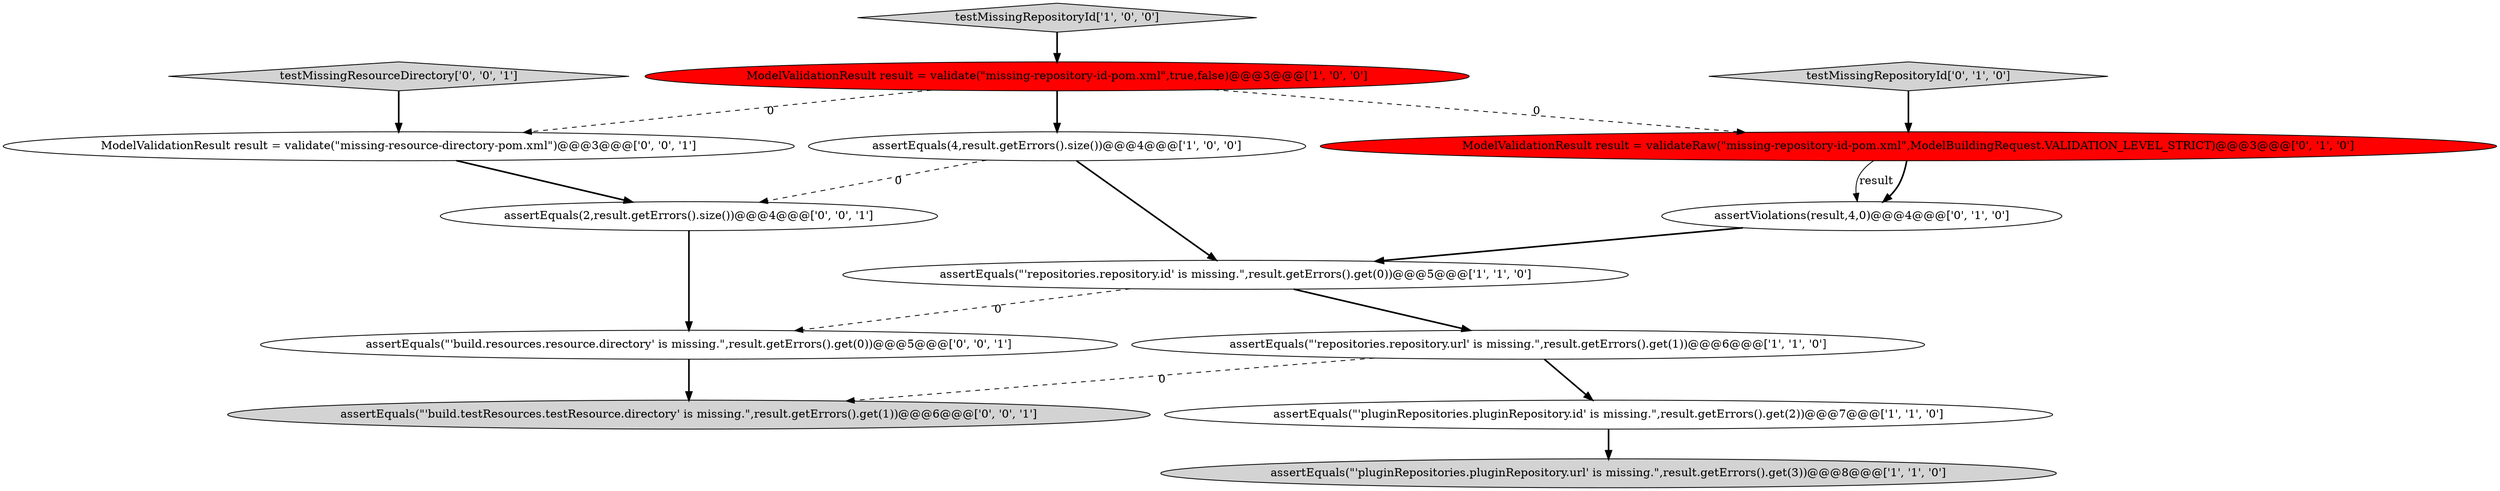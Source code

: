 digraph {
1 [style = filled, label = "assertEquals(\"'repositories.repository.id' is missing.\",result.getErrors().get(0))@@@5@@@['1', '1', '0']", fillcolor = white, shape = ellipse image = "AAA0AAABBB1BBB"];
10 [style = filled, label = "ModelValidationResult result = validate(\"missing-resource-directory-pom.xml\")@@@3@@@['0', '0', '1']", fillcolor = white, shape = ellipse image = "AAA0AAABBB3BBB"];
11 [style = filled, label = "assertEquals(\"'build.testResources.testResource.directory' is missing.\",result.getErrors().get(1))@@@6@@@['0', '0', '1']", fillcolor = lightgray, shape = ellipse image = "AAA0AAABBB3BBB"];
13 [style = filled, label = "testMissingResourceDirectory['0', '0', '1']", fillcolor = lightgray, shape = diamond image = "AAA0AAABBB3BBB"];
2 [style = filled, label = "ModelValidationResult result = validate(\"missing-repository-id-pom.xml\",true,false)@@@3@@@['1', '0', '0']", fillcolor = red, shape = ellipse image = "AAA1AAABBB1BBB"];
3 [style = filled, label = "assertEquals(4,result.getErrors().size())@@@4@@@['1', '0', '0']", fillcolor = white, shape = ellipse image = "AAA0AAABBB1BBB"];
12 [style = filled, label = "assertEquals(2,result.getErrors().size())@@@4@@@['0', '0', '1']", fillcolor = white, shape = ellipse image = "AAA0AAABBB3BBB"];
8 [style = filled, label = "testMissingRepositoryId['0', '1', '0']", fillcolor = lightgray, shape = diamond image = "AAA0AAABBB2BBB"];
7 [style = filled, label = "ModelValidationResult result = validateRaw(\"missing-repository-id-pom.xml\",ModelBuildingRequest.VALIDATION_LEVEL_STRICT)@@@3@@@['0', '1', '0']", fillcolor = red, shape = ellipse image = "AAA1AAABBB2BBB"];
5 [style = filled, label = "assertEquals(\"'pluginRepositories.pluginRepository.id' is missing.\",result.getErrors().get(2))@@@7@@@['1', '1', '0']", fillcolor = white, shape = ellipse image = "AAA0AAABBB1BBB"];
4 [style = filled, label = "testMissingRepositoryId['1', '0', '0']", fillcolor = lightgray, shape = diamond image = "AAA0AAABBB1BBB"];
14 [style = filled, label = "assertEquals(\"'build.resources.resource.directory' is missing.\",result.getErrors().get(0))@@@5@@@['0', '0', '1']", fillcolor = white, shape = ellipse image = "AAA0AAABBB3BBB"];
6 [style = filled, label = "assertEquals(\"'repositories.repository.url' is missing.\",result.getErrors().get(1))@@@6@@@['1', '1', '0']", fillcolor = white, shape = ellipse image = "AAA0AAABBB1BBB"];
0 [style = filled, label = "assertEquals(\"'pluginRepositories.pluginRepository.url' is missing.\",result.getErrors().get(3))@@@8@@@['1', '1', '0']", fillcolor = lightgray, shape = ellipse image = "AAA0AAABBB1BBB"];
9 [style = filled, label = "assertViolations(result,4,0)@@@4@@@['0', '1', '0']", fillcolor = white, shape = ellipse image = "AAA0AAABBB2BBB"];
8->7 [style = bold, label=""];
7->9 [style = bold, label=""];
13->10 [style = bold, label=""];
6->5 [style = bold, label=""];
2->10 [style = dashed, label="0"];
1->6 [style = bold, label=""];
4->2 [style = bold, label=""];
3->12 [style = dashed, label="0"];
9->1 [style = bold, label=""];
5->0 [style = bold, label=""];
3->1 [style = bold, label=""];
2->7 [style = dashed, label="0"];
1->14 [style = dashed, label="0"];
10->12 [style = bold, label=""];
14->11 [style = bold, label=""];
7->9 [style = solid, label="result"];
2->3 [style = bold, label=""];
12->14 [style = bold, label=""];
6->11 [style = dashed, label="0"];
}
